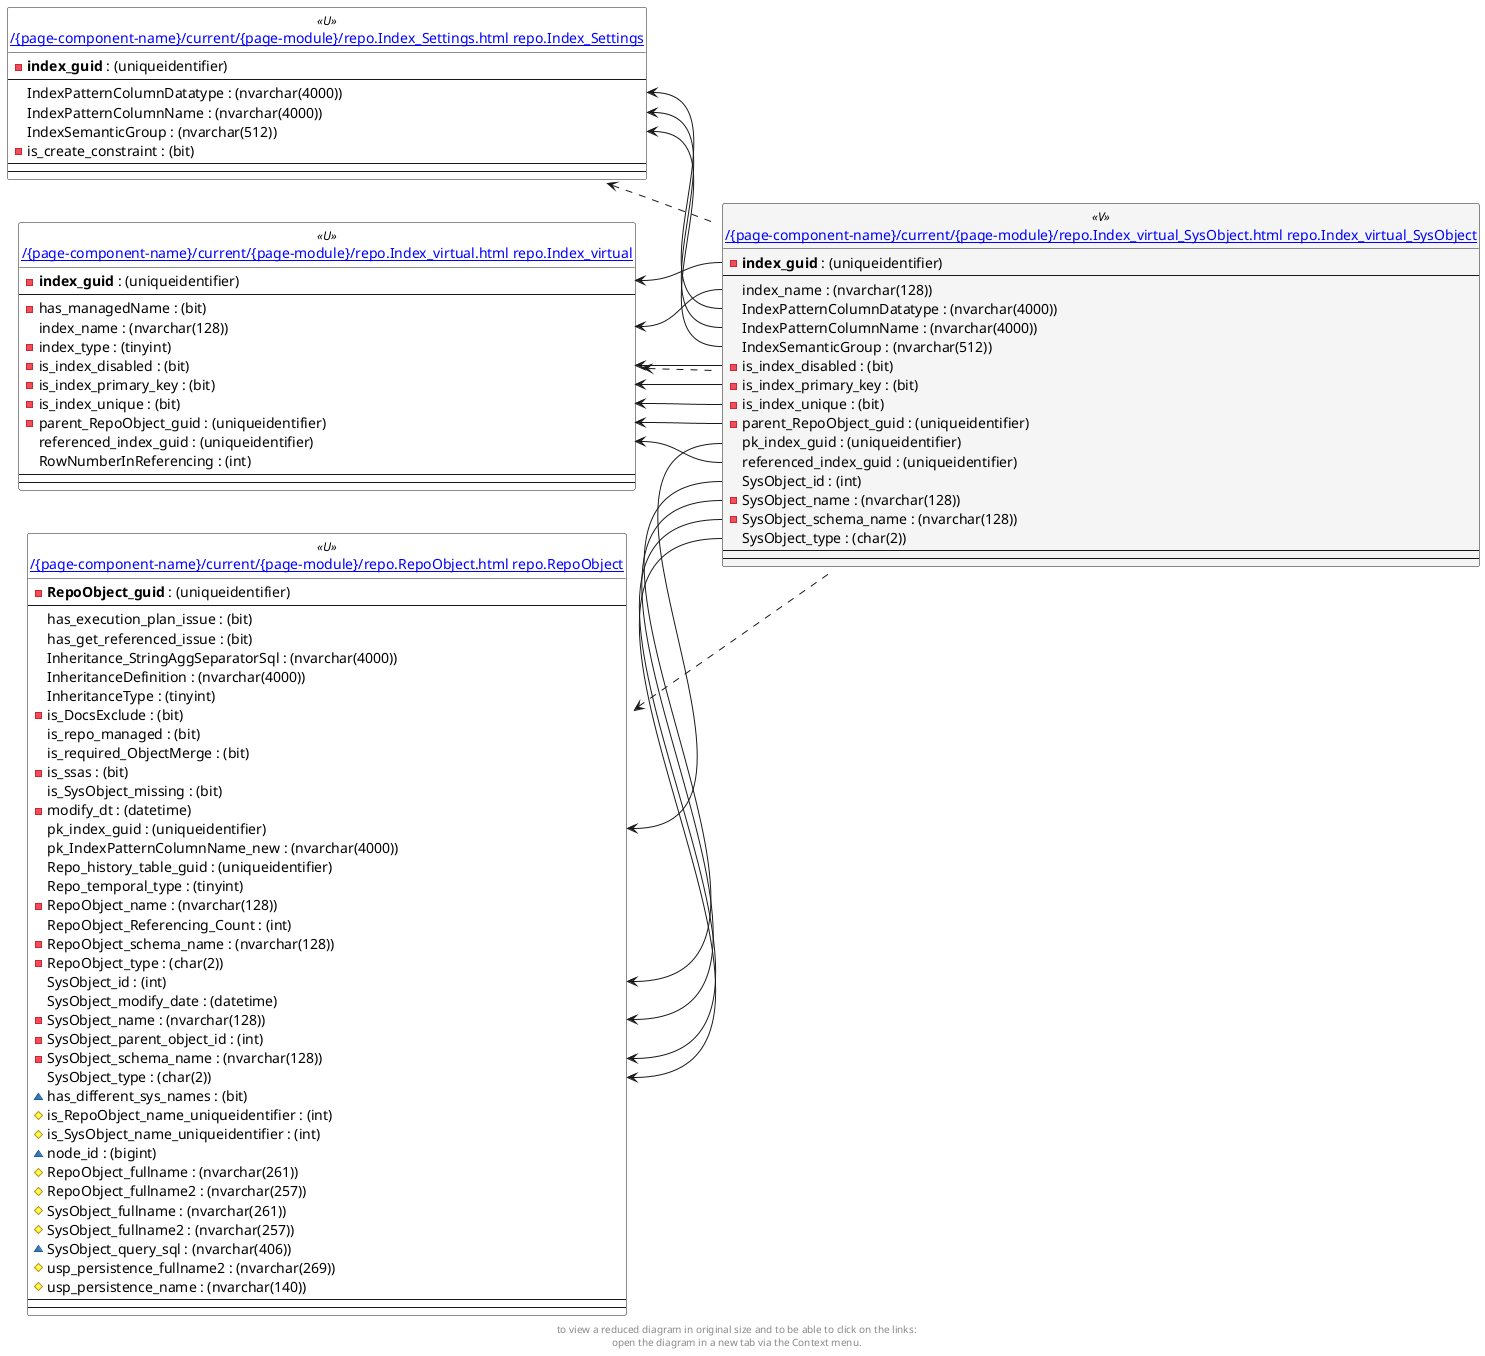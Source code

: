 @startuml
left to right direction
'top to bottom direction
hide circle
'avoide "." issues:
set namespaceSeparator none


skinparam class {
  BackgroundColor White
  BackgroundColor<<FN>> Yellow
  BackgroundColor<<FS>> Yellow
  BackgroundColor<<FT>> LightGray
  BackgroundColor<<IF>> Yellow
  BackgroundColor<<IS>> Yellow
  BackgroundColor<<P>> Aqua
  BackgroundColor<<PC>> Aqua
  BackgroundColor<<SN>> Yellow
  BackgroundColor<<SO>> SlateBlue
  BackgroundColor<<TF>> LightGray
  BackgroundColor<<TR>> Tomato
  BackgroundColor<<U>> White
  BackgroundColor<<V>> WhiteSmoke
  BackgroundColor<<X>> Aqua
}


entity "[[{site-url}/{page-component-name}/current/{page-module}/repo.Index_Settings.html repo.Index_Settings]]" as repo.Index_Settings << U >> {
  - **index_guid** : (uniqueidentifier)
  --
  IndexPatternColumnDatatype : (nvarchar(4000))
  IndexPatternColumnName : (nvarchar(4000))
  IndexSemanticGroup : (nvarchar(512))
  - is_create_constraint : (bit)
  --
  --
}

entity "[[{site-url}/{page-component-name}/current/{page-module}/repo.Index_virtual.html repo.Index_virtual]]" as repo.Index_virtual << U >> {
  - **index_guid** : (uniqueidentifier)
  --
  - has_managedName : (bit)
  index_name : (nvarchar(128))
  - index_type : (tinyint)
  - is_index_disabled : (bit)
  - is_index_primary_key : (bit)
  - is_index_unique : (bit)
  - parent_RepoObject_guid : (uniqueidentifier)
  referenced_index_guid : (uniqueidentifier)
  RowNumberInReferencing : (int)
  --
  --
}

entity "[[{site-url}/{page-component-name}/current/{page-module}/repo.Index_virtual_SysObject.html repo.Index_virtual_SysObject]]" as repo.Index_virtual_SysObject << V >> {
  - **index_guid** : (uniqueidentifier)
  --
  index_name : (nvarchar(128))
  IndexPatternColumnDatatype : (nvarchar(4000))
  IndexPatternColumnName : (nvarchar(4000))
  IndexSemanticGroup : (nvarchar(512))
  - is_index_disabled : (bit)
  - is_index_primary_key : (bit)
  - is_index_unique : (bit)
  - parent_RepoObject_guid : (uniqueidentifier)
  pk_index_guid : (uniqueidentifier)
  referenced_index_guid : (uniqueidentifier)
  SysObject_id : (int)
  - SysObject_name : (nvarchar(128))
  - SysObject_schema_name : (nvarchar(128))
  SysObject_type : (char(2))
  --
  --
}

entity "[[{site-url}/{page-component-name}/current/{page-module}/repo.RepoObject.html repo.RepoObject]]" as repo.RepoObject << U >> {
  - **RepoObject_guid** : (uniqueidentifier)
  --
  has_execution_plan_issue : (bit)
  has_get_referenced_issue : (bit)
  Inheritance_StringAggSeparatorSql : (nvarchar(4000))
  InheritanceDefinition : (nvarchar(4000))
  InheritanceType : (tinyint)
  - is_DocsExclude : (bit)
  is_repo_managed : (bit)
  is_required_ObjectMerge : (bit)
  - is_ssas : (bit)
  is_SysObject_missing : (bit)
  - modify_dt : (datetime)
  pk_index_guid : (uniqueidentifier)
  pk_IndexPatternColumnName_new : (nvarchar(4000))
  Repo_history_table_guid : (uniqueidentifier)
  Repo_temporal_type : (tinyint)
  - RepoObject_name : (nvarchar(128))
  RepoObject_Referencing_Count : (int)
  - RepoObject_schema_name : (nvarchar(128))
  - RepoObject_type : (char(2))
  SysObject_id : (int)
  SysObject_modify_date : (datetime)
  - SysObject_name : (nvarchar(128))
  - SysObject_parent_object_id : (int)
  - SysObject_schema_name : (nvarchar(128))
  SysObject_type : (char(2))
  ~ has_different_sys_names : (bit)
  # is_RepoObject_name_uniqueidentifier : (int)
  # is_SysObject_name_uniqueidentifier : (int)
  ~ node_id : (bigint)
  # RepoObject_fullname : (nvarchar(261))
  # RepoObject_fullname2 : (nvarchar(257))
  # SysObject_fullname : (nvarchar(261))
  # SysObject_fullname2 : (nvarchar(257))
  ~ SysObject_query_sql : (nvarchar(406))
  # usp_persistence_fullname2 : (nvarchar(269))
  # usp_persistence_name : (nvarchar(140))
  --
  --
}

repo.Index_Settings <.. repo.Index_virtual_SysObject
repo.Index_virtual <.. repo.Index_virtual_SysObject
repo.RepoObject <.. repo.Index_virtual_SysObject
repo.Index_Settings::IndexPatternColumnDatatype <-- repo.Index_virtual_SysObject::IndexPatternColumnDatatype
repo.Index_Settings::IndexPatternColumnName <-- repo.Index_virtual_SysObject::IndexPatternColumnName
repo.Index_Settings::IndexSemanticGroup <-- repo.Index_virtual_SysObject::IndexSemanticGroup
repo.Index_virtual::index_guid <-- repo.Index_virtual_SysObject::index_guid
repo.Index_virtual::index_name <-- repo.Index_virtual_SysObject::index_name
repo.Index_virtual::is_index_disabled <-- repo.Index_virtual_SysObject::is_index_disabled
repo.Index_virtual::is_index_primary_key <-- repo.Index_virtual_SysObject::is_index_primary_key
repo.Index_virtual::is_index_unique <-- repo.Index_virtual_SysObject::is_index_unique
repo.Index_virtual::parent_RepoObject_guid <-- repo.Index_virtual_SysObject::parent_RepoObject_guid
repo.Index_virtual::referenced_index_guid <-- repo.Index_virtual_SysObject::referenced_index_guid
repo.RepoObject::pk_index_guid <-- repo.Index_virtual_SysObject::pk_index_guid
repo.RepoObject::SysObject_id <-- repo.Index_virtual_SysObject::SysObject_id
repo.RepoObject::SysObject_name <-- repo.Index_virtual_SysObject::SysObject_name
repo.RepoObject::SysObject_schema_name <-- repo.Index_virtual_SysObject::SysObject_schema_name
repo.RepoObject::SysObject_type <-- repo.Index_virtual_SysObject::SysObject_type
footer
to view a reduced diagram in original size and to be able to click on the links:
open the diagram in a new tab via the Context menu.
end footer

@enduml

